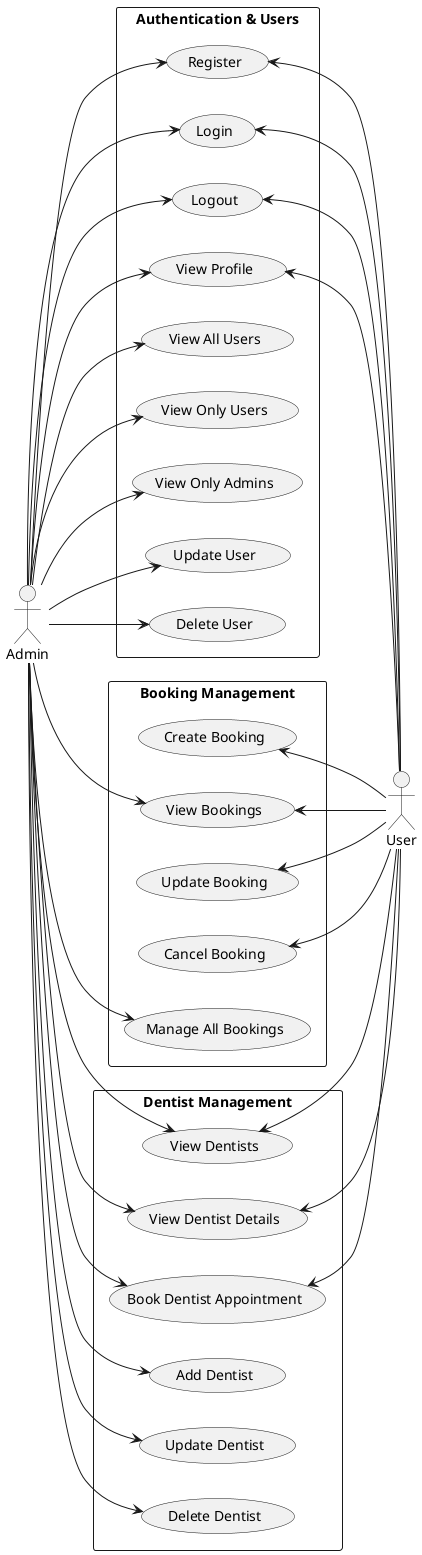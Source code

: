 @startuml
left to right direction
actor User
actor Admin

rectangle "Authentication & Users" {
     (Register) <-- User
     (Login) <-- User 
     (Logout) <-- User 
     (View Profile) <-- User 

    Admin --> (View All Users)
    Admin --> (View Only Users)
    Admin --> (View Only Admins)
    Admin --> (Update User)
    Admin --> (Delete User)
    Admin --> (Login)
    Admin --> (Logout)
    Admin --> (View Profile) 
    Admin --> (Register)
}

rectangle "Booking Management" {
    (Create Booking) <-- User 
    (View Bookings) <-- User 
    (Update Booking) <-- User 
    (Cancel Booking) <-- User 

    Admin --> (Manage All Bookings)
    Admin --> (View Bookings)
    
}

rectangle "Dentist Management" {
     (View Dentists) <-- User  
     (View Dentist Details) <-- User 
     (Book Dentist Appointment) <-- User 

    Admin --> (Add Dentist)
    Admin --> (Update Dentist)
    Admin --> (Delete Dentist)
    Admin -->  (View Dentists)
    Admin --> (View Dentist Details)
    Admin --> (Book Dentist Appointment)     
}
@enduml

